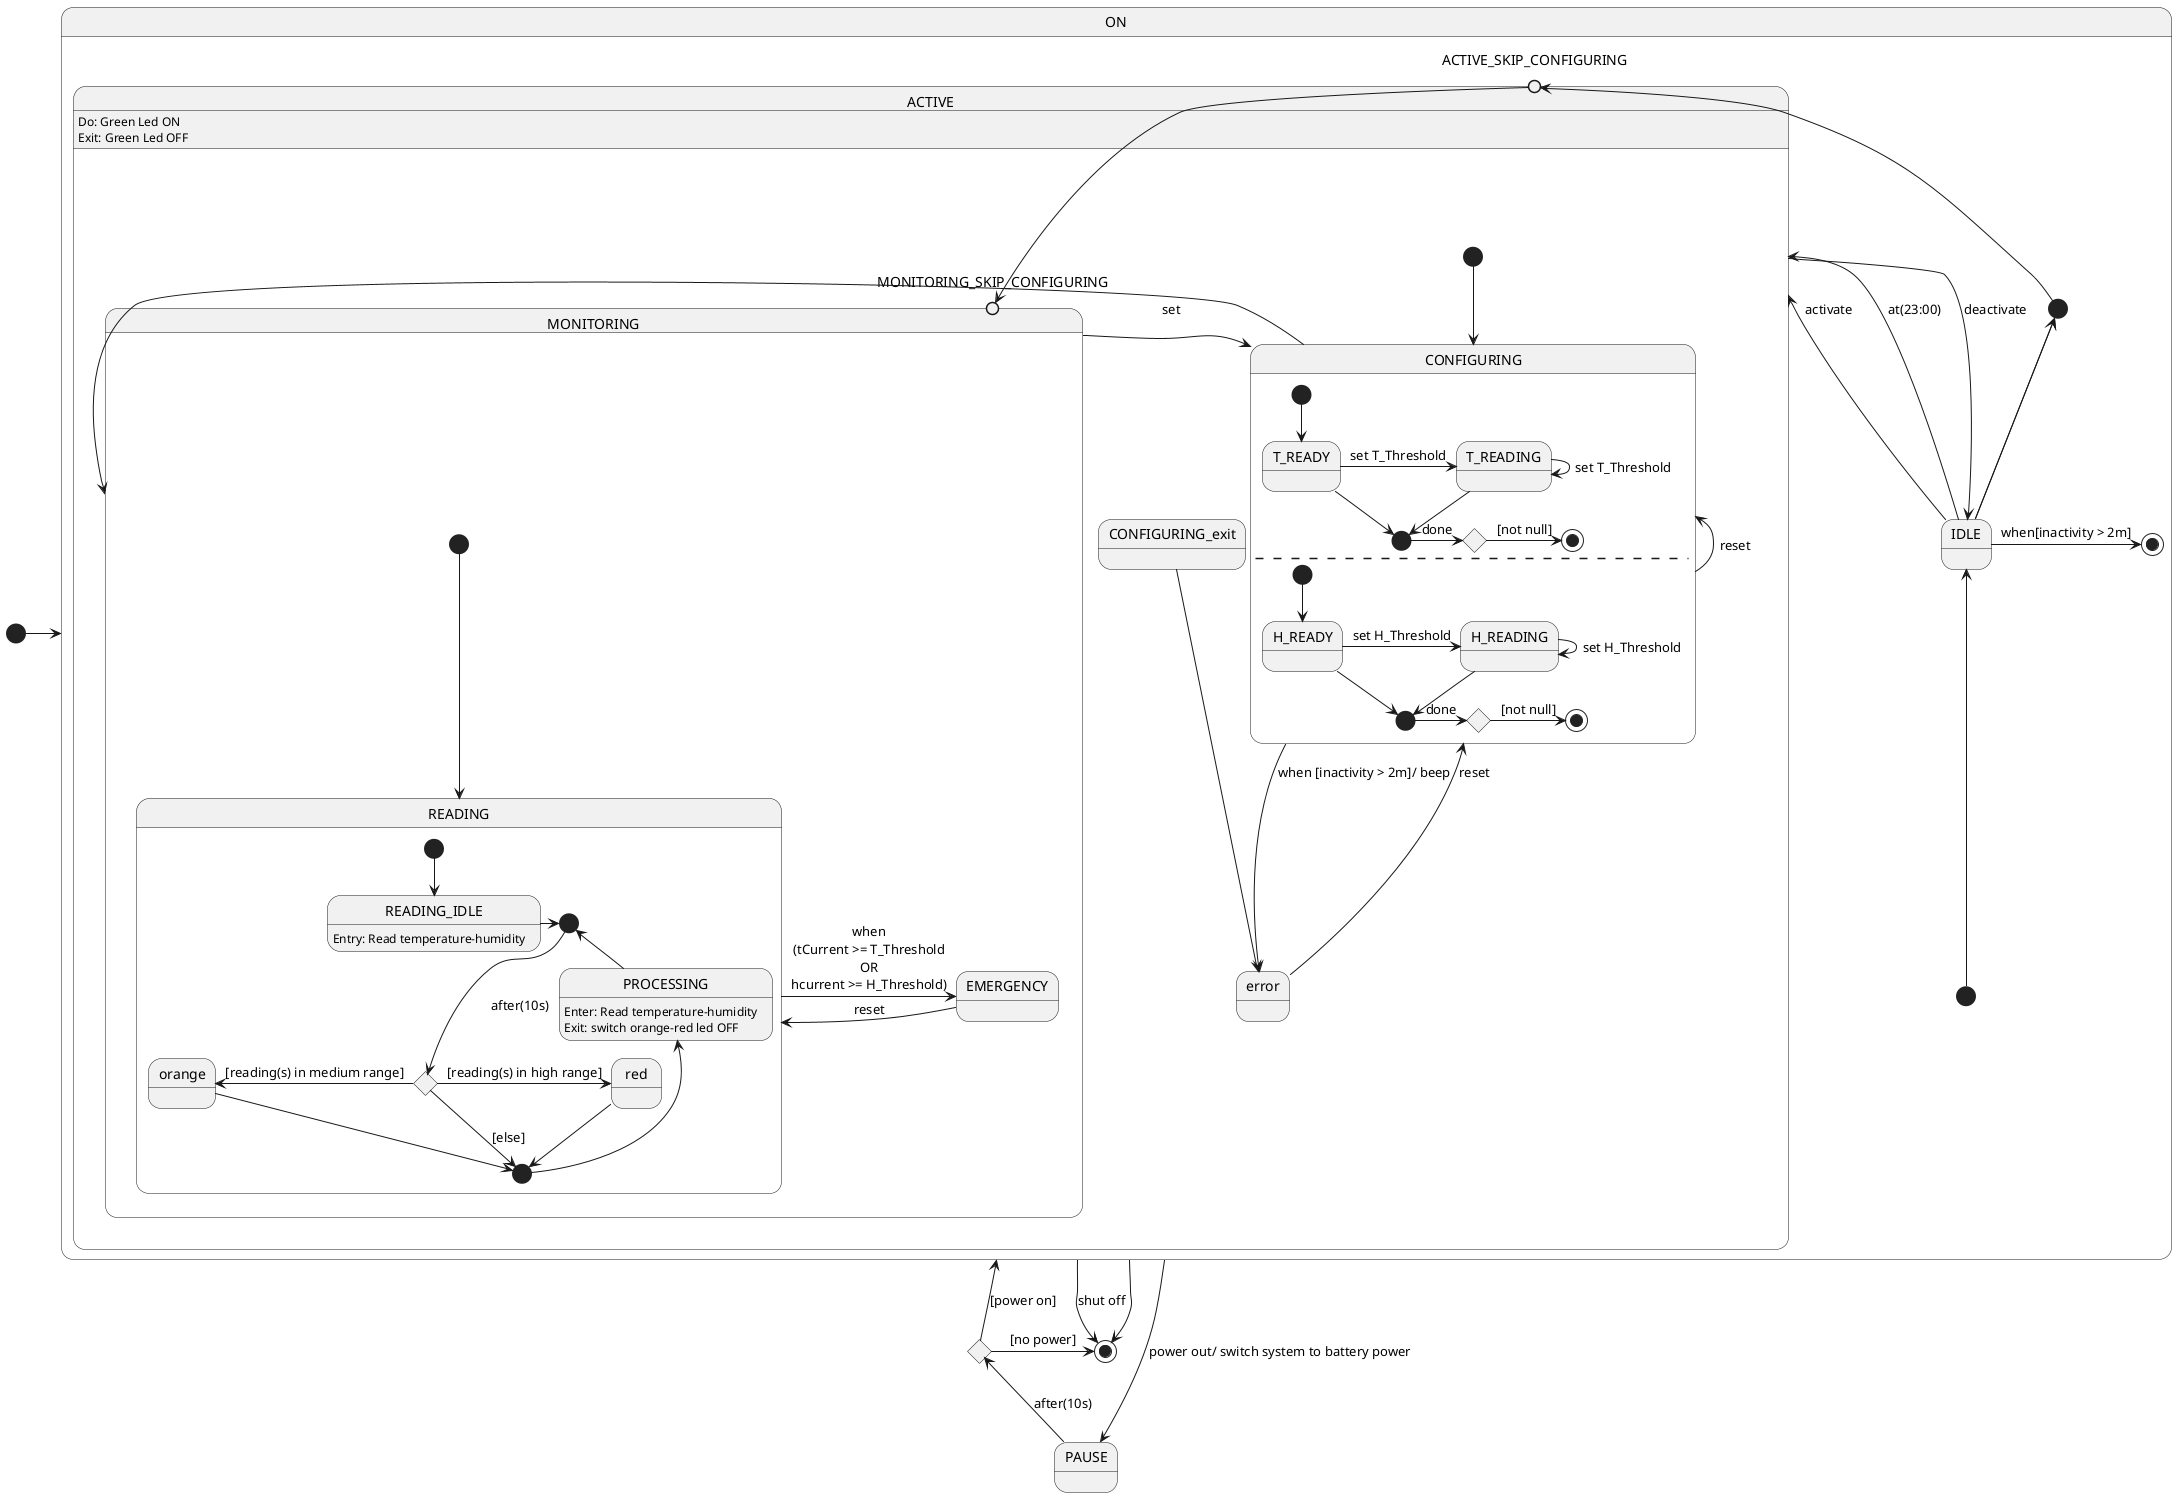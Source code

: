 @startuml "Temperature and Humidity Detector"
state ON {
    state IDLE
    state ACTIVE {
        state error
        state ACTIVE_SKIP_CONFIGURING <<entryPoint>>
        state CONFIGURING {
            state T_READY
            state T_READING
            state j4 <<start>>
            state c3 <<choice>>

            [*] --> T_READY
            T_READY -> T_READING: set T_Threshold
            T_READY --> j4
            T_READING -> T_READING: set T_Threshold
            T_READING --> j4
            j4 -> c3: done
            c3 -> [*]: [not null]
            --
            state H_READY
            state H_READING
            state j5 <<start>>
            state c4 <<choice>>

            [*] --> H_READY
            H_READY -> H_READING: set H_Threshold
            H_READY --> j5
            H_READING -> H_READING: set H_Threshold
            H_READING --> j5
            j5 -> c4: done
            c4 -> [*]: [not null]
        }
        ACTIVE: Do: Green Led ON\nExit: Green Led OFF
        state MONITORING {
            state MONITORING_SKIP_CONFIGURING <<entryPoint>>
            state READING {
                state j2 <<start>>
                state j3 <<start>>
                state c2 <<choice>>
                state READING_IDLE: Entry: Read temperature-humidity
                state PROCESSING: Enter: Read temperature-humidity\nExit: switch orange-red led OFF

                [*] --> READING_IDLE
                READING_IDLE -> j2
                PROCESSING -l-> j2
                j2 --> c2: after(10s)
                c2 --> j3: [else]
                c2 -l-> orange: [reading(s) in medium range]
                c2 -> red: [reading(s) in high range]
                orange --> j3
                red --> j3
                j3 -u-> PROCESSING
            }
            state EMERGENCY
            [*] --> READING
            READING -> EMERGENCY : when\n(tCurrent >= T_Threshold\nOR\nhcurrent >= H_Threshold)
            EMERGENCY -l-> READING : reset
        }
        CONFIGURING_exit --> error
        ACTIVE_SKIP_CONFIGURING --> MONITORING_SKIP_CONFIGURING
        CONFIGURING --> error: when [inactivity > 2m]/ beep
        error -u-> CONFIGURING: reset
        [*] --> CONFIGURING
        CONFIGURING -l-> CONFIGURING: reset
        CONFIGURING -l-> MONITORING
        MONITORING -> CONFIGURING: set
    }
    state j1 <<start>>

    [*] -u-> IDLE
    IDLE -l-> j1 : [configured] activate without configuring
    IDLE -l-> j1 : [configured] at(06:00)
    IDLE -u-> ACTIVE : activate
    IDLE -u-> ACTIVE : at(23:00)
    ACTIVE --> IDLE : deactivate
    IDLE -> [*] : when[inactivity > 2m]
    j1 -u-> ACTIVE_SKIP_CONFIGURING
}   
state PAUSE
state c1 <<choice>>
[*] -> ON
ON -> [*] : shut off
ON -> [*]
ON -l-> PAUSE : power out/ switch system to battery power
PAUSE -u-> c1 : after(10s)
c1 -u-> ON : [power on]
c1 -> [*] : [no power]

@enduml
